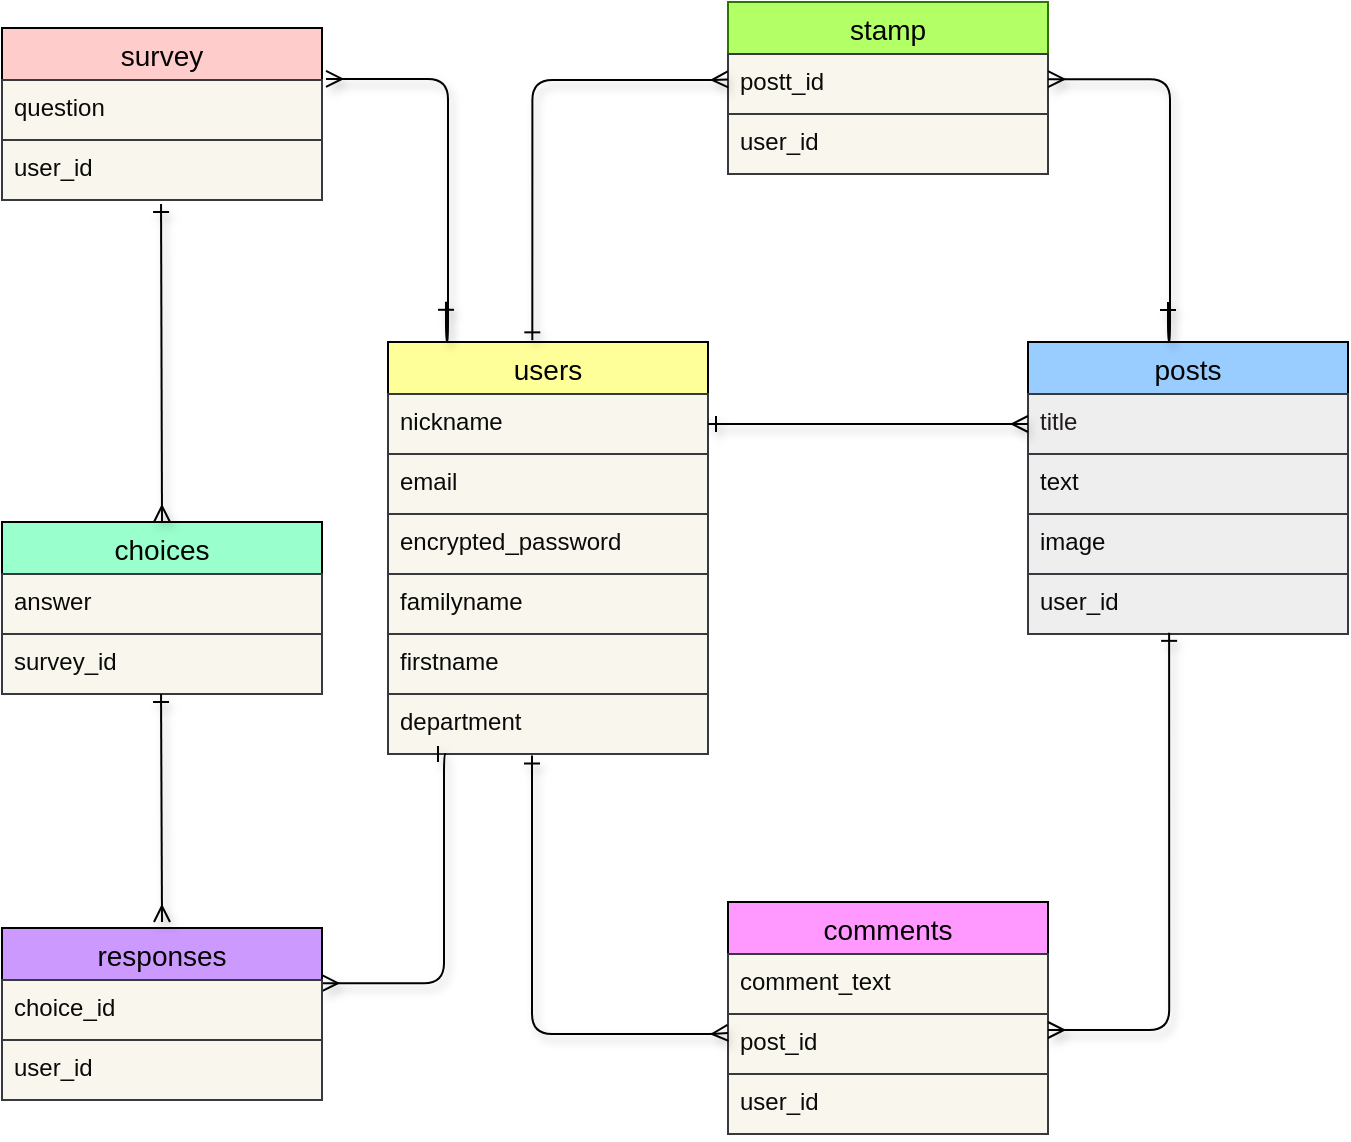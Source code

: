 <mxfile>
    <diagram id="G9TAMHe7P-zBgtUNtctK" name="ページ1">
        <mxGraphModel dx="378" dy="594" grid="1" gridSize="10" guides="1" tooltips="1" connect="1" arrows="1" fold="1" page="1" pageScale="1" pageWidth="827" pageHeight="1169" math="0" shadow="0">
            <root>
                <mxCell id="0"/>
                <mxCell id="1" parent="0"/>
                <mxCell id="2" value="users" style="swimlane;fontStyle=0;childLayout=stackLayout;horizontal=1;startSize=26;horizontalStack=0;resizeParent=1;resizeParentMax=0;resizeLast=0;collapsible=1;marginBottom=0;align=center;fontSize=14;fillColor=#FFFF99;fontColor=#030303;" parent="1" vertex="1">
                    <mxGeometry x="271" y="390" width="160" height="206" as="geometry"/>
                </mxCell>
                <mxCell id="3" value="nickname" style="text;strokeColor=#36393d;fillColor=#f9f7ed;spacingLeft=4;spacingRight=4;overflow=hidden;rotatable=0;points=[[0,0.5],[1,0.5]];portConstraint=eastwest;fontSize=12;fontColor=#0A0A0A;" parent="2" vertex="1">
                    <mxGeometry y="26" width="160" height="30" as="geometry"/>
                </mxCell>
                <mxCell id="4" value="email" style="text;strokeColor=#36393d;fillColor=#f9f7ed;spacingLeft=4;spacingRight=4;overflow=hidden;rotatable=0;points=[[0,0.5],[1,0.5]];portConstraint=eastwest;fontSize=12;fontColor=#0A0A0A;" parent="2" vertex="1">
                    <mxGeometry y="56" width="160" height="30" as="geometry"/>
                </mxCell>
                <mxCell id="13" value="encrypted_password" style="text;strokeColor=#36393d;fillColor=#f9f7ed;spacingLeft=4;spacingRight=4;overflow=hidden;rotatable=0;points=[[0,0.5],[1,0.5]];portConstraint=eastwest;fontSize=12;fontColor=#0A0A0A;" parent="2" vertex="1">
                    <mxGeometry y="86" width="160" height="30" as="geometry"/>
                </mxCell>
                <mxCell id="26" value="familyname" style="text;strokeColor=#36393d;fillColor=#f9f7ed;spacingLeft=4;spacingRight=4;overflow=hidden;rotatable=0;points=[[0,0.5],[1,0.5]];portConstraint=eastwest;fontSize=12;fontColor=#0A0A0A;" parent="2" vertex="1">
                    <mxGeometry y="116" width="160" height="30" as="geometry"/>
                </mxCell>
                <mxCell id="27" value="firstname" style="text;strokeColor=#36393d;fillColor=#f9f7ed;spacingLeft=4;spacingRight=4;overflow=hidden;rotatable=0;points=[[0,0.5],[1,0.5]];portConstraint=eastwest;fontSize=12;fontColor=#0A0A0A;" parent="2" vertex="1">
                    <mxGeometry y="146" width="160" height="30" as="geometry"/>
                </mxCell>
                <mxCell id="12" value="department" style="text;strokeColor=#36393d;fillColor=#f9f7ed;spacingLeft=4;spacingRight=4;overflow=hidden;rotatable=0;points=[[0,0.5],[1,0.5]];portConstraint=eastwest;fontSize=12;fontColor=#0A0A0A;" parent="2" vertex="1">
                    <mxGeometry y="176" width="160" height="30" as="geometry"/>
                </mxCell>
                <mxCell id="29" value="posts" style="swimlane;fontStyle=0;childLayout=stackLayout;horizontal=1;startSize=26;horizontalStack=0;resizeParent=1;resizeParentMax=0;resizeLast=0;collapsible=1;marginBottom=0;align=center;fontSize=14;fillColor=#99CCFF;fontColor=#030303;" parent="1" vertex="1">
                    <mxGeometry x="591" y="390" width="160" height="146" as="geometry"/>
                </mxCell>
                <mxCell id="30" value="title" style="text;strokeColor=#36393d;fillColor=#eeeeee;spacingLeft=4;spacingRight=4;overflow=hidden;rotatable=0;points=[[0,0.5],[1,0.5]];portConstraint=eastwest;fontSize=12;fontColor=#221b1b;" parent="29" vertex="1">
                    <mxGeometry y="26" width="160" height="30" as="geometry"/>
                </mxCell>
                <mxCell id="62" value="text" style="text;strokeColor=#36393d;fillColor=#eeeeee;spacingLeft=4;spacingRight=4;overflow=hidden;rotatable=0;points=[[0,0.5],[1,0.5]];portConstraint=eastwest;fontSize=12;fontColor=#0A0A0A;" vertex="1" parent="29">
                    <mxGeometry y="56" width="160" height="30" as="geometry"/>
                </mxCell>
                <mxCell id="31" value="image" style="text;strokeColor=#36393d;fillColor=#eeeeee;spacingLeft=4;spacingRight=4;overflow=hidden;rotatable=0;points=[[0,0.5],[1,0.5]];portConstraint=eastwest;fontSize=12;fontColor=#0A0A0A;" parent="29" vertex="1">
                    <mxGeometry y="86" width="160" height="30" as="geometry"/>
                </mxCell>
                <mxCell id="32" value="user_id" style="text;strokeColor=#36393d;fillColor=#eeeeee;spacingLeft=4;spacingRight=4;overflow=hidden;rotatable=0;points=[[0,0.5],[1,0.5]];portConstraint=eastwest;fontSize=12;fontColor=#0A0A0A;" parent="29" vertex="1">
                    <mxGeometry y="116" width="160" height="30" as="geometry"/>
                </mxCell>
                <mxCell id="36" value="comments" style="swimlane;fontStyle=0;childLayout=stackLayout;horizontal=1;startSize=26;horizontalStack=0;resizeParent=1;resizeParentMax=0;resizeLast=0;collapsible=1;marginBottom=0;align=center;fontSize=14;fillColor=#FF99FF;fontColor=#030303;labelBackgroundColor=none;labelBorderColor=none;" parent="1" vertex="1">
                    <mxGeometry x="441" y="670" width="160" height="116" as="geometry"/>
                </mxCell>
                <mxCell id="37" value="comment_text" style="text;strokeColor=#36393d;fillColor=#f9f7ed;spacingLeft=4;spacingRight=4;overflow=hidden;rotatable=0;points=[[0,0.5],[1,0.5]];portConstraint=eastwest;fontSize=12;labelBackgroundColor=none;labelBorderColor=none;fontColor=#0A0A0A;" parent="36" vertex="1">
                    <mxGeometry y="26" width="160" height="30" as="geometry"/>
                </mxCell>
                <mxCell id="38" value="post_id" style="text;strokeColor=#36393d;fillColor=#f9f7ed;spacingLeft=4;spacingRight=4;overflow=hidden;rotatable=0;points=[[0,0.5],[1,0.5]];portConstraint=eastwest;fontSize=12;labelBackgroundColor=none;labelBorderColor=none;fontColor=#0A0A0A;" parent="36" vertex="1">
                    <mxGeometry y="56" width="160" height="30" as="geometry"/>
                </mxCell>
                <mxCell id="39" value="user_id" style="text;strokeColor=#36393d;fillColor=#f9f7ed;spacingLeft=4;spacingRight=4;overflow=hidden;rotatable=0;points=[[0,0.5],[1,0.5]];portConstraint=eastwest;fontSize=12;labelBackgroundColor=none;labelBorderColor=none;fontColor=#0A0A0A;" parent="36" vertex="1">
                    <mxGeometry y="86" width="160" height="30" as="geometry"/>
                </mxCell>
                <mxCell id="43" style="edgeStyle=none;html=1;entryX=0;entryY=0.5;entryDx=0;entryDy=0;strokeColor=default;jumpStyle=none;shadow=1;endArrow=ERmany;endFill=0;startArrow=ERone;startFill=0;fontColor=#030303;" parent="1" source="3" target="30" edge="1">
                    <mxGeometry relative="1" as="geometry"/>
                </mxCell>
                <mxCell id="54" style="edgeStyle=orthogonalEdgeStyle;html=1;strokeColor=default;jumpStyle=none;shadow=1;endArrow=ERmany;endFill=0;startArrow=ERone;startFill=0;exitX=0.441;exitY=0.981;exitDx=0;exitDy=0;exitPerimeter=0;fontColor=#030303;" parent="1" source="32" edge="1">
                    <mxGeometry relative="1" as="geometry">
                        <mxPoint x="660.79" y="580" as="sourcePoint"/>
                        <mxPoint x="601" y="734" as="targetPoint"/>
                        <Array as="points">
                            <mxPoint x="662" y="734"/>
                        </Array>
                    </mxGeometry>
                </mxCell>
                <mxCell id="55" style="edgeStyle=orthogonalEdgeStyle;html=1;strokeColor=default;jumpStyle=none;shadow=1;endArrow=ERmany;endFill=0;startArrow=ERone;startFill=0;entryX=-0.014;entryY=0.082;entryDx=0;entryDy=0;entryPerimeter=0;exitX=0.45;exitY=1.025;exitDx=0;exitDy=0;exitPerimeter=0;fontColor=#030303;" parent="1" source="12" edge="1">
                    <mxGeometry relative="1" as="geometry">
                        <mxPoint x="343.24" y="610" as="sourcePoint"/>
                        <mxPoint x="441.0" y="735.46" as="targetPoint"/>
                        <Array as="points">
                            <mxPoint x="343" y="736"/>
                            <mxPoint x="433" y="736"/>
                        </Array>
                    </mxGeometry>
                </mxCell>
                <mxCell id="56" value="stamp" style="swimlane;fontStyle=0;childLayout=stackLayout;horizontal=1;startSize=26;horizontalStack=0;resizeParent=1;resizeParentMax=0;resizeLast=0;collapsible=1;marginBottom=0;align=center;fontSize=14;fillColor=#B3FF66;fontColor=#030303;strokeColor=#2D7600;" vertex="1" parent="1">
                    <mxGeometry x="441" y="220" width="160" height="86" as="geometry"/>
                </mxCell>
                <mxCell id="58" value="postt_id" style="text;strokeColor=#36393d;fillColor=#f9f7ed;spacingLeft=4;spacingRight=4;overflow=hidden;rotatable=0;points=[[0,0.5],[1,0.5]];portConstraint=eastwest;fontSize=12;fontColor=#0A0A0A;" vertex="1" parent="56">
                    <mxGeometry y="26" width="160" height="30" as="geometry"/>
                </mxCell>
                <mxCell id="59" value="user_id" style="text;strokeColor=#36393d;fillColor=#f9f7ed;spacingLeft=4;spacingRight=4;overflow=hidden;rotatable=0;points=[[0,0.5],[1,0.5]];portConstraint=eastwest;fontSize=12;fontColor=#0A0A0A;" vertex="1" parent="56">
                    <mxGeometry y="56" width="160" height="30" as="geometry"/>
                </mxCell>
                <mxCell id="60" style="edgeStyle=orthogonalEdgeStyle;html=1;strokeColor=default;jumpStyle=none;shadow=1;endArrow=ERmany;endFill=0;startArrow=ERone;startFill=0;fontColor=#030303;" edge="1" parent="1">
                    <mxGeometry relative="1" as="geometry">
                        <mxPoint x="661" y="370" as="sourcePoint"/>
                        <mxPoint x="601" y="258.57" as="targetPoint"/>
                        <Array as="points">
                            <mxPoint x="661" y="390"/>
                            <mxPoint x="662" y="390"/>
                            <mxPoint x="662" y="259"/>
                        </Array>
                    </mxGeometry>
                </mxCell>
                <mxCell id="61" style="edgeStyle=orthogonalEdgeStyle;html=1;strokeColor=default;jumpStyle=none;shadow=1;endArrow=ERmany;endFill=0;startArrow=ERone;startFill=0;entryX=-0.014;entryY=0.082;entryDx=0;entryDy=0;entryPerimeter=0;exitX=0.451;exitY=-0.004;exitDx=0;exitDy=0;exitPerimeter=0;fontColor=#030303;" edge="1" parent="1" source="2">
                    <mxGeometry relative="1" as="geometry">
                        <mxPoint x="343" y="380" as="sourcePoint"/>
                        <mxPoint x="441" y="258.71" as="targetPoint"/>
                        <Array as="points">
                            <mxPoint x="343" y="259"/>
                            <mxPoint x="433" y="259"/>
                        </Array>
                    </mxGeometry>
                </mxCell>
                <mxCell id="63" value="survey" style="swimlane;fontStyle=0;childLayout=stackLayout;horizontal=1;startSize=26;horizontalStack=0;resizeParent=1;resizeParentMax=0;resizeLast=0;collapsible=1;marginBottom=0;align=center;fontSize=14;fillColor=#FFCCCC;fontColor=#030303;" vertex="1" parent="1">
                    <mxGeometry x="78" y="233" width="160" height="86" as="geometry"/>
                </mxCell>
                <mxCell id="64" value="question" style="text;strokeColor=#36393d;fillColor=#f9f7ed;spacingLeft=4;spacingRight=4;overflow=hidden;rotatable=0;points=[[0,0.5],[1,0.5]];portConstraint=eastwest;fontSize=12;fontColor=#0A0A0A;" vertex="1" parent="63">
                    <mxGeometry y="26" width="160" height="30" as="geometry"/>
                </mxCell>
                <mxCell id="66" value="user_id" style="text;strokeColor=#36393d;fillColor=#f9f7ed;spacingLeft=4;spacingRight=4;overflow=hidden;rotatable=0;points=[[0,0.5],[1,0.5]];portConstraint=eastwest;fontSize=12;fontColor=#0A0A0A;" vertex="1" parent="63">
                    <mxGeometry y="56" width="160" height="30" as="geometry"/>
                </mxCell>
                <mxCell id="67" style="edgeStyle=orthogonalEdgeStyle;html=1;strokeColor=default;jumpStyle=none;shadow=1;endArrow=ERmany;endFill=0;startArrow=ERone;startFill=0;fontColor=#030303;" edge="1" parent="1">
                    <mxGeometry y="56" relative="1" as="geometry">
                        <mxPoint x="300" y="369.9" as="sourcePoint"/>
                        <mxPoint x="240" y="258.47" as="targetPoint"/>
                        <Array as="points">
                            <mxPoint x="300" y="389.95"/>
                            <mxPoint x="301" y="389.95"/>
                            <mxPoint x="301" y="258.95"/>
                        </Array>
                    </mxGeometry>
                </mxCell>
                <mxCell id="69" style="edgeStyle=orthogonalEdgeStyle;html=1;strokeColor=default;jumpStyle=none;shadow=1;endArrow=ERmany;endFill=0;startArrow=ERone;startFill=0;fontColor=#030303;" edge="1" parent="1">
                    <mxGeometry relative="1" as="geometry">
                        <mxPoint x="300" y="596" as="sourcePoint"/>
                        <mxPoint x="238" y="710.57" as="targetPoint"/>
                        <Array as="points">
                            <mxPoint x="299" y="710.57"/>
                        </Array>
                    </mxGeometry>
                </mxCell>
                <mxCell id="70" value="responses" style="swimlane;fontStyle=0;childLayout=stackLayout;horizontal=1;startSize=26;horizontalStack=0;resizeParent=1;resizeParentMax=0;resizeLast=0;collapsible=1;marginBottom=0;align=center;fontSize=14;fillColor=#CC99FF;fontColor=#030303;" vertex="1" parent="1">
                    <mxGeometry x="78" y="683" width="160" height="86" as="geometry"/>
                </mxCell>
                <mxCell id="72" value="choice_id" style="text;strokeColor=#36393d;fillColor=#f9f7ed;spacingLeft=4;spacingRight=4;overflow=hidden;rotatable=0;points=[[0,0.5],[1,0.5]];portConstraint=eastwest;fontSize=12;fontColor=#0A0A0A;" vertex="1" parent="70">
                    <mxGeometry y="26" width="160" height="30" as="geometry"/>
                </mxCell>
                <mxCell id="73" value="user_id" style="text;strokeColor=#36393d;fillColor=#f9f7ed;spacingLeft=4;spacingRight=4;overflow=hidden;rotatable=0;points=[[0,0.5],[1,0.5]];portConstraint=eastwest;fontSize=12;fontColor=#0A0A0A;" vertex="1" parent="70">
                    <mxGeometry y="56" width="160" height="30" as="geometry"/>
                </mxCell>
                <mxCell id="74" value="choices" style="swimlane;fontStyle=0;childLayout=stackLayout;horizontal=1;startSize=26;horizontalStack=0;resizeParent=1;resizeParentMax=0;resizeLast=0;collapsible=1;marginBottom=0;align=center;fontSize=14;fillColor=#99FFCC;fontColor=#030303;" vertex="1" parent="1">
                    <mxGeometry x="78" y="480" width="160" height="86" as="geometry"/>
                </mxCell>
                <mxCell id="75" value="answer" style="text;strokeColor=#36393d;fillColor=#f9f7ed;spacingLeft=4;spacingRight=4;overflow=hidden;rotatable=0;points=[[0,0.5],[1,0.5]];portConstraint=eastwest;fontSize=12;fontColor=#0A0A0A;" vertex="1" parent="74">
                    <mxGeometry y="26" width="160" height="30" as="geometry"/>
                </mxCell>
                <mxCell id="76" value="survey_id" style="text;strokeColor=#36393d;fillColor=#f9f7ed;spacingLeft=4;spacingRight=4;overflow=hidden;rotatable=0;points=[[0,0.5],[1,0.5]];portConstraint=eastwest;fontSize=12;fontColor=#0A0A0A;" vertex="1" parent="74">
                    <mxGeometry y="56" width="160" height="30" as="geometry"/>
                </mxCell>
                <mxCell id="78" style="edgeStyle=none;html=1;strokeColor=default;jumpStyle=none;shadow=1;endArrow=ERmany;endFill=0;startArrow=ERone;startFill=0;entryX=0.5;entryY=0;entryDx=0;entryDy=0;fontColor=#030303;" edge="1" parent="1" target="74">
                    <mxGeometry relative="1" as="geometry">
                        <mxPoint x="157.52" y="321" as="sourcePoint"/>
                        <mxPoint x="158" y="440" as="targetPoint"/>
                    </mxGeometry>
                </mxCell>
                <mxCell id="79" style="edgeStyle=none;html=1;strokeColor=default;jumpStyle=none;shadow=1;endArrow=ERmany;endFill=0;startArrow=ERone;startFill=0;fontColor=#030303;" edge="1" parent="1">
                    <mxGeometry relative="1" as="geometry">
                        <mxPoint x="157.52" y="566" as="sourcePoint"/>
                        <mxPoint x="158" y="680" as="targetPoint"/>
                    </mxGeometry>
                </mxCell>
            </root>
        </mxGraphModel>
    </diagram>
</mxfile>